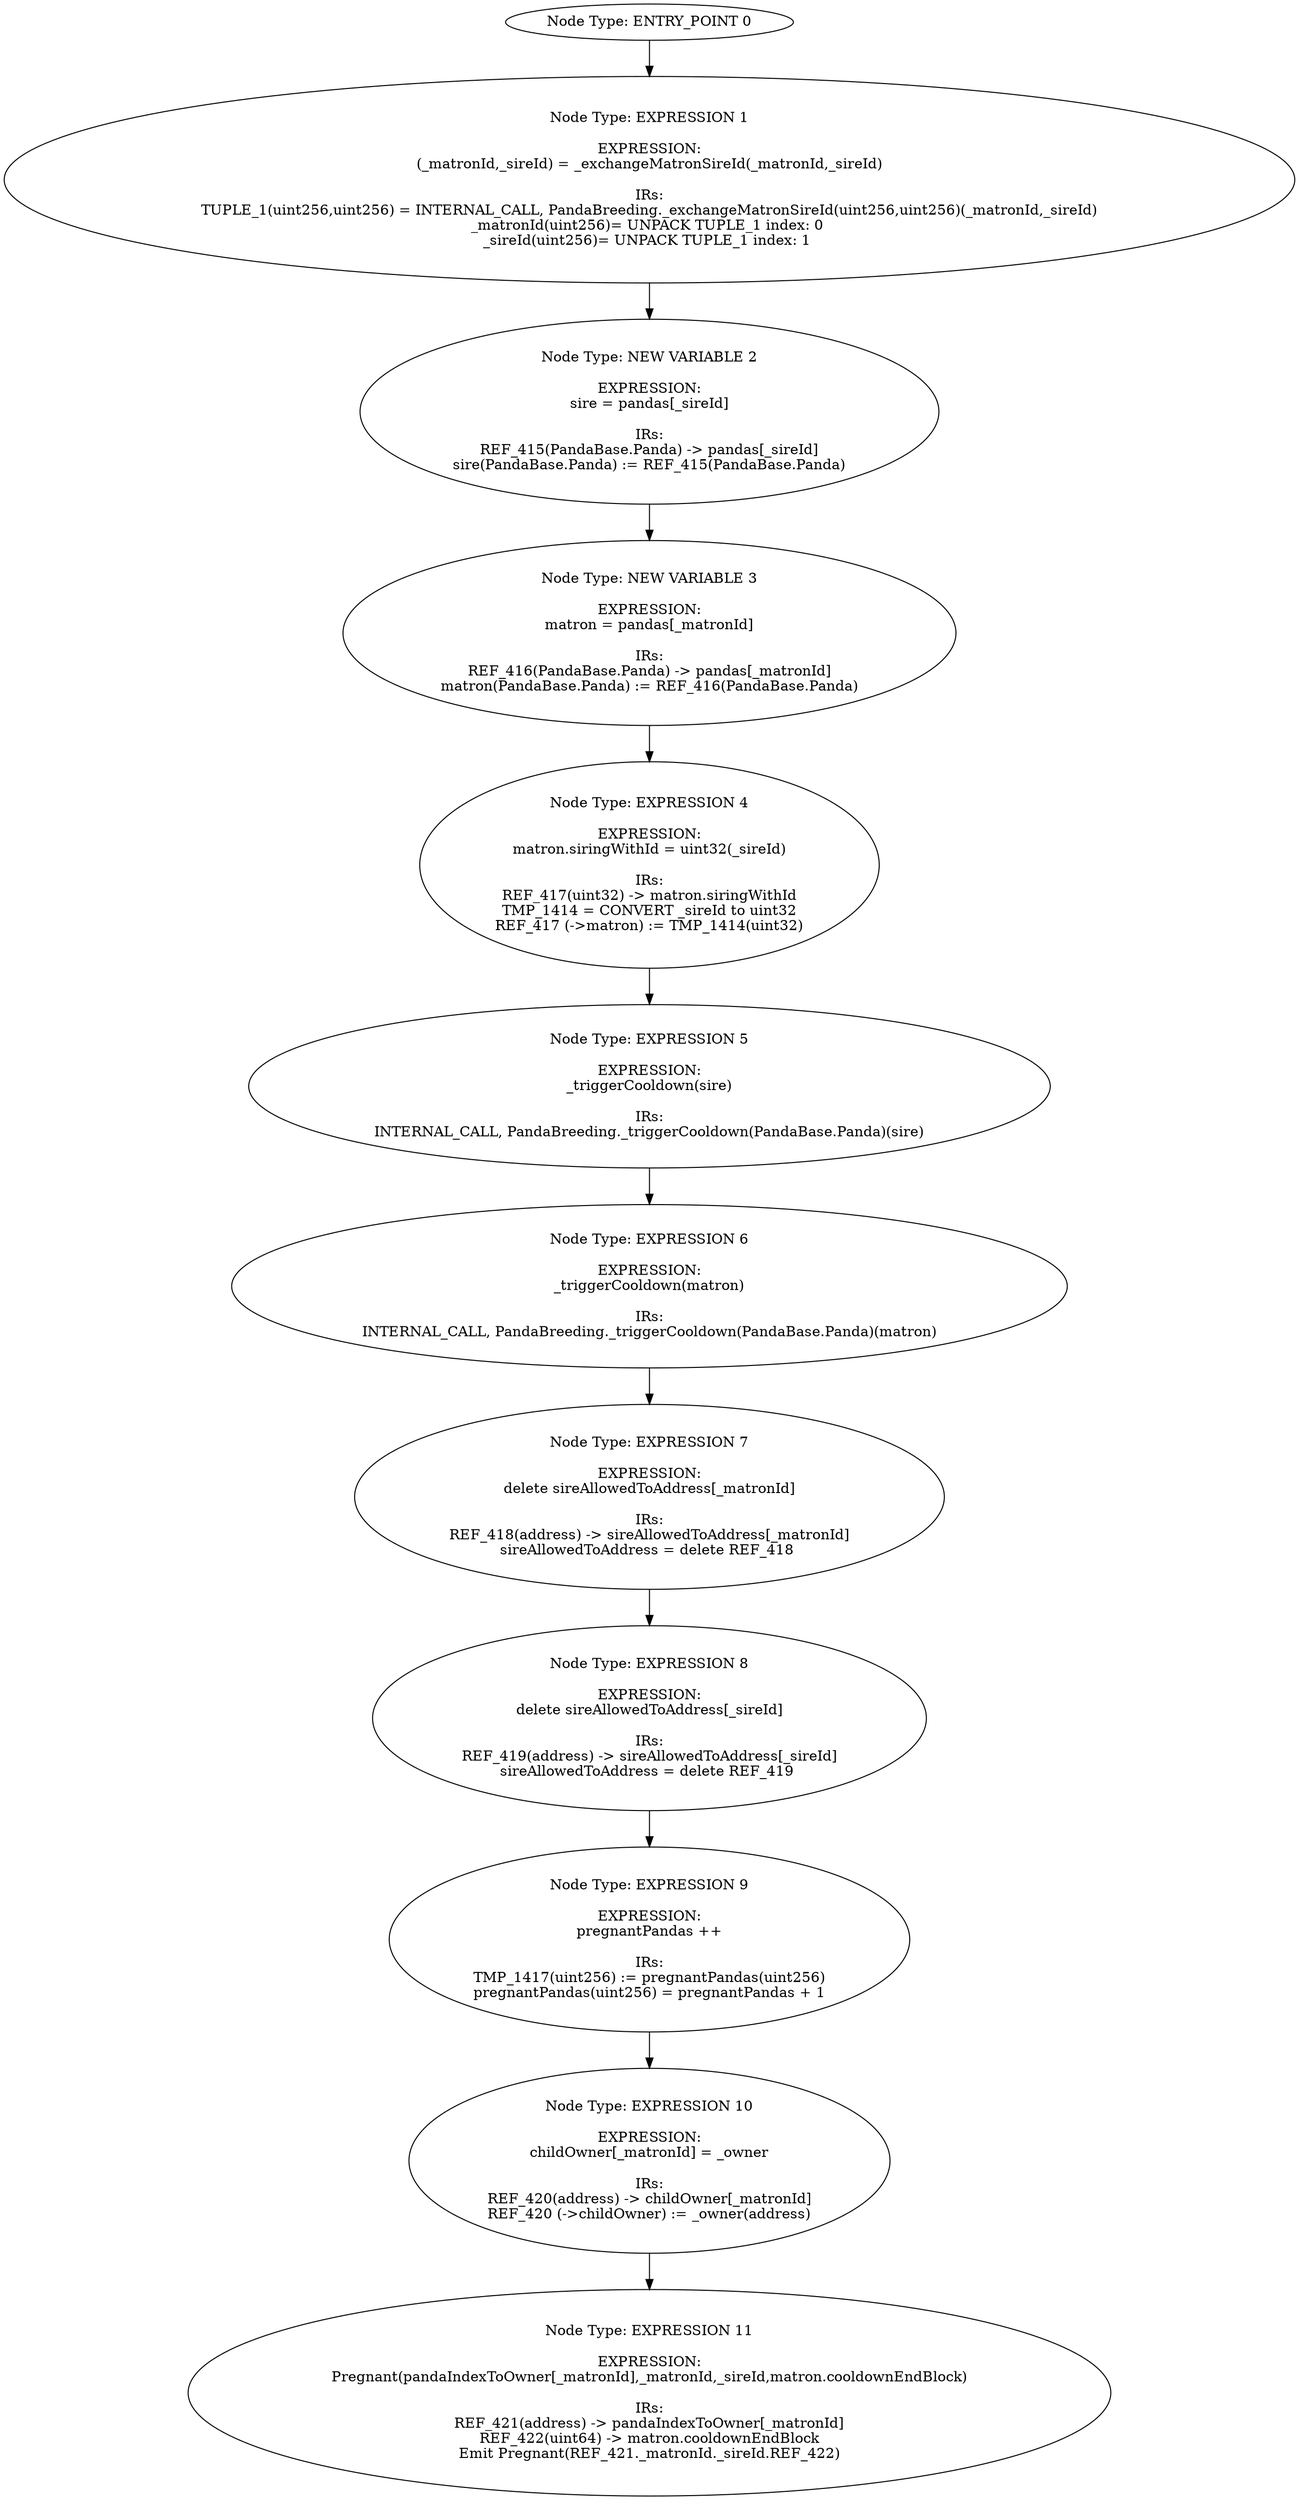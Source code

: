 digraph{
0[label="Node Type: ENTRY_POINT 0
"];
0->1;
1[label="Node Type: EXPRESSION 1

EXPRESSION:
(_matronId,_sireId) = _exchangeMatronSireId(_matronId,_sireId)

IRs:
TUPLE_1(uint256,uint256) = INTERNAL_CALL, PandaBreeding._exchangeMatronSireId(uint256,uint256)(_matronId,_sireId)
_matronId(uint256)= UNPACK TUPLE_1 index: 0 
_sireId(uint256)= UNPACK TUPLE_1 index: 1 "];
1->2;
2[label="Node Type: NEW VARIABLE 2

EXPRESSION:
sire = pandas[_sireId]

IRs:
REF_415(PandaBase.Panda) -> pandas[_sireId]
sire(PandaBase.Panda) := REF_415(PandaBase.Panda)"];
2->3;
3[label="Node Type: NEW VARIABLE 3

EXPRESSION:
matron = pandas[_matronId]

IRs:
REF_416(PandaBase.Panda) -> pandas[_matronId]
matron(PandaBase.Panda) := REF_416(PandaBase.Panda)"];
3->4;
4[label="Node Type: EXPRESSION 4

EXPRESSION:
matron.siringWithId = uint32(_sireId)

IRs:
REF_417(uint32) -> matron.siringWithId
TMP_1414 = CONVERT _sireId to uint32
REF_417 (->matron) := TMP_1414(uint32)"];
4->5;
5[label="Node Type: EXPRESSION 5

EXPRESSION:
_triggerCooldown(sire)

IRs:
INTERNAL_CALL, PandaBreeding._triggerCooldown(PandaBase.Panda)(sire)"];
5->6;
6[label="Node Type: EXPRESSION 6

EXPRESSION:
_triggerCooldown(matron)

IRs:
INTERNAL_CALL, PandaBreeding._triggerCooldown(PandaBase.Panda)(matron)"];
6->7;
7[label="Node Type: EXPRESSION 7

EXPRESSION:
delete sireAllowedToAddress[_matronId]

IRs:
REF_418(address) -> sireAllowedToAddress[_matronId]
sireAllowedToAddress = delete REF_418 "];
7->8;
8[label="Node Type: EXPRESSION 8

EXPRESSION:
delete sireAllowedToAddress[_sireId]

IRs:
REF_419(address) -> sireAllowedToAddress[_sireId]
sireAllowedToAddress = delete REF_419 "];
8->9;
9[label="Node Type: EXPRESSION 9

EXPRESSION:
pregnantPandas ++

IRs:
TMP_1417(uint256) := pregnantPandas(uint256)
pregnantPandas(uint256) = pregnantPandas + 1"];
9->10;
10[label="Node Type: EXPRESSION 10

EXPRESSION:
childOwner[_matronId] = _owner

IRs:
REF_420(address) -> childOwner[_matronId]
REF_420 (->childOwner) := _owner(address)"];
10->11;
11[label="Node Type: EXPRESSION 11

EXPRESSION:
Pregnant(pandaIndexToOwner[_matronId],_matronId,_sireId,matron.cooldownEndBlock)

IRs:
REF_421(address) -> pandaIndexToOwner[_matronId]
REF_422(uint64) -> matron.cooldownEndBlock
Emit Pregnant(REF_421._matronId._sireId.REF_422)"];
}
